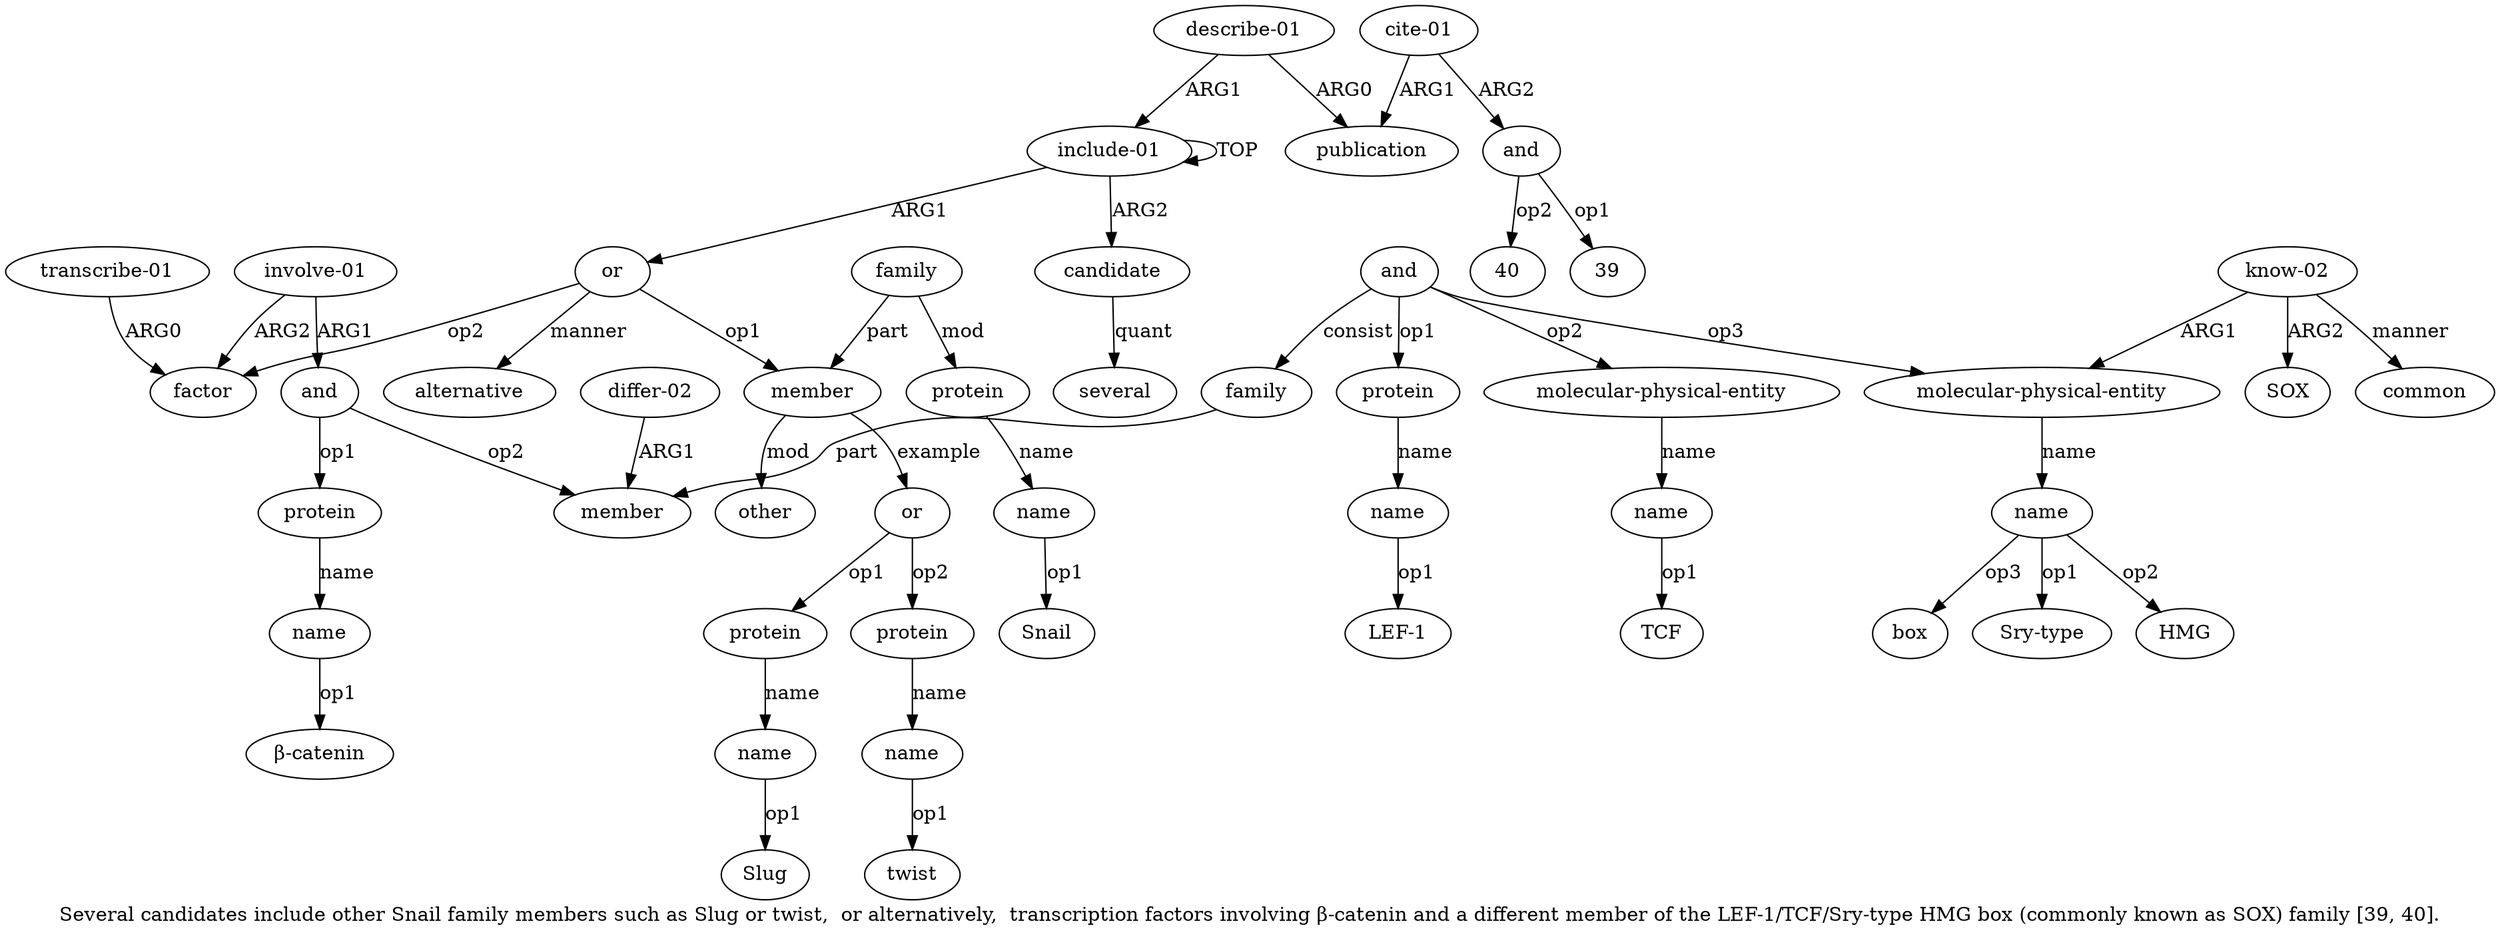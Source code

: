 digraph  {
	graph [label="Several candidates include other Snail family members such as Slug or twist,  or alternatively,  transcription factors involving \
β-catenin and a different member of the LEF-1/TCF/Sry-type HMG box (commonly known as SOX) family [39, 40]."];
	node [label="\N"];
	a20	 [color=black,
		gold_ind=20,
		gold_label=family,
		label=family,
		test_ind=20,
		test_label=family];
	a18	 [color=black,
		gold_ind=18,
		gold_label=member,
		label=member,
		test_ind=18,
		test_label=member];
	a20 -> a18 [key=0,
	color=black,
	gold_label=part,
	label=part,
	test_label=part];
a21 [color=black,
	gold_ind=21,
	gold_label=and,
	label=and,
	test_ind=21,
	test_label=and];
a21 -> a20 [key=0,
color=black,
gold_label=consist,
label=consist,
test_label=consist];
a22 [color=black,
gold_ind=22,
gold_label=protein,
label=protein,
test_ind=22,
test_label=protein];
a21 -> a22 [key=0,
color=black,
gold_label=op1,
label=op1,
test_label=op1];
a24 [color=black,
gold_ind=24,
gold_label="molecular-physical-entity",
label="molecular-physical-entity",
test_ind=24,
test_label="molecular-physical-entity"];
a21 -> a24 [key=0,
color=black,
gold_label=op2,
label=op2,
test_label=op2];
a26 [color=black,
gold_ind=26,
gold_label="molecular-physical-entity",
label="molecular-physical-entity",
test_ind=26,
test_label="molecular-physical-entity"];
a21 -> a26 [key=0,
color=black,
gold_label=op3,
label=op3,
test_label=op3];
a23 [color=black,
gold_ind=23,
gold_label=name,
label=name,
test_ind=23,
test_label=name];
a22 -> a23 [key=0,
color=black,
gold_label=name,
label=name,
test_label=name];
"a23 LEF-1" [color=black,
gold_ind=-1,
gold_label="LEF-1",
label="LEF-1",
test_ind=-1,
test_label="LEF-1"];
a23 -> "a23 LEF-1" [key=0,
color=black,
gold_label=op1,
label=op1,
test_label=op1];
a25 [color=black,
gold_ind=25,
gold_label=name,
label=name,
test_ind=25,
test_label=name];
a24 -> a25 [key=0,
color=black,
gold_label=name,
label=name,
test_label=name];
"a25 TCF" [color=black,
gold_ind=-1,
gold_label=TCF,
label=TCF,
test_ind=-1,
test_label=TCF];
a25 -> "a25 TCF" [key=0,
color=black,
gold_label=op1,
label=op1,
test_label=op1];
a27 [color=black,
gold_ind=27,
gold_label=name,
label=name,
test_ind=27,
test_label=name];
a26 -> a27 [key=0,
color=black,
gold_label=name,
label=name,
test_label=name];
"a27 box" [color=black,
gold_ind=-1,
gold_label=box,
label=box,
test_ind=-1,
test_label=box];
a27 -> "a27 box" [key=0,
color=black,
gold_label=op3,
label=op3,
test_label=op3];
"a27 Sry-type" [color=black,
gold_ind=-1,
gold_label="Sry-type",
label="Sry-type",
test_ind=-1,
test_label="Sry-type"];
a27 -> "a27 Sry-type" [key=0,
color=black,
gold_label=op1,
label=op1,
test_label=op1];
"a27 HMG" [color=black,
gold_ind=-1,
gold_label=HMG,
label=HMG,
test_ind=-1,
test_label=HMG];
a27 -> "a27 HMG" [key=0,
color=black,
gold_label=op2,
label=op2,
test_label=op2];
a28 [color=black,
gold_ind=28,
gold_label="know-02",
label="know-02",
test_ind=28,
test_label="know-02"];
a28 -> a26 [key=0,
color=black,
gold_label=ARG1,
label=ARG1,
test_label=ARG1];
a29 [color=black,
gold_ind=29,
gold_label=SOX,
label=SOX,
test_ind=29,
test_label=SOX];
a28 -> a29 [key=0,
color=black,
gold_label=ARG2,
label=ARG2,
test_label=ARG2];
a30 [color=black,
gold_ind=30,
gold_label=common,
label=common,
test_ind=30,
test_label=common];
a28 -> a30 [key=0,
color=black,
gold_label=manner,
label=manner,
test_label=manner];
"a11 twist" [color=black,
gold_ind=-1,
gold_label=twist,
label=twist,
test_ind=-1,
test_label=twist];
a31 [color=black,
gold_ind=31,
gold_label=alternative,
label=alternative,
test_ind=31,
test_label=alternative];
"a17 β-catenin" [color=black,
gold_ind=-1,
gold_label="β-catenin",
label="β-catenin",
test_ind=-1,
test_label="β-catenin"];
"a5 Snail" [color=black,
gold_ind=-1,
gold_label=Snail,
label=Snail,
test_ind=-1,
test_label=Snail];
a37 [color=black,
gold_ind=37,
gold_label=and,
label=and,
test_ind=37,
test_label=and];
"a37 40" [color=black,
gold_ind=-1,
gold_label=40,
label=40,
test_ind=-1,
test_label=40];
a37 -> "a37 40" [key=0,
color=black,
gold_label=op2,
label=op2,
test_label=op2];
"a37 39" [color=black,
gold_ind=-1,
gold_label=39,
label=39,
test_ind=-1,
test_label=39];
a37 -> "a37 39" [key=0,
color=black,
gold_label=op1,
label=op1,
test_label=op1];
a36 [color=black,
gold_ind=36,
gold_label="cite-01",
label="cite-01",
test_ind=36,
test_label="cite-01"];
a36 -> a37 [key=0,
color=black,
gold_label=ARG2,
label=ARG2,
test_label=ARG2];
a35 [color=black,
gold_ind=35,
gold_label=publication,
label=publication,
test_ind=35,
test_label=publication];
a36 -> a35 [key=0,
color=black,
gold_label=ARG1,
label=ARG1,
test_label=ARG1];
a33 [color=black,
gold_ind=33,
gold_label=several,
label=several,
test_ind=33,
test_label=several];
"a9 Slug" [color=black,
gold_ind=-1,
gold_label=Slug,
label=Slug,
test_ind=-1,
test_label=Slug];
a34 [color=black,
gold_ind=34,
gold_label="describe-01",
label="describe-01",
test_ind=34,
test_label="describe-01"];
a34 -> a35 [key=0,
color=black,
gold_label=ARG0,
label=ARG0,
test_label=ARG0];
a0 [color=black,
gold_ind=0,
gold_label="include-01",
label="include-01",
test_ind=0,
test_label="include-01"];
a34 -> a0 [key=0,
color=black,
gold_label=ARG1,
label=ARG1,
test_label=ARG1];
a32 [color=black,
gold_ind=32,
gold_label=candidate,
label=candidate,
test_ind=32,
test_label=candidate];
a32 -> a33 [key=0,
color=black,
gold_label=quant,
label=quant,
test_label=quant];
a15 [color=black,
gold_ind=15,
gold_label=and,
label=and,
test_ind=15,
test_label=and];
a16 [color=black,
gold_ind=16,
gold_label=protein,
label=protein,
test_ind=16,
test_label=protein];
a15 -> a16 [key=0,
color=black,
gold_label=op1,
label=op1,
test_label=op1];
a15 -> a18 [key=0,
color=black,
gold_label=op2,
label=op2,
test_label=op2];
a14 [color=black,
gold_ind=14,
gold_label="involve-01",
label="involve-01",
test_ind=14,
test_label="involve-01"];
a14 -> a15 [key=0,
color=black,
gold_label=ARG1,
label=ARG1,
test_label=ARG1];
a12 [color=black,
gold_ind=12,
gold_label=factor,
label=factor,
test_ind=12,
test_label=factor];
a14 -> a12 [key=0,
color=black,
gold_label=ARG2,
label=ARG2,
test_label=ARG2];
a17 [color=black,
gold_ind=17,
gold_label=name,
label=name,
test_ind=17,
test_label=name];
a17 -> "a17 β-catenin" [key=0,
color=black,
gold_label=op1,
label=op1,
test_label=op1];
a16 -> a17 [key=0,
color=black,
gold_label=name,
label=name,
test_label=name];
a11 [color=black,
gold_ind=11,
gold_label=name,
label=name,
test_ind=11,
test_label=name];
a11 -> "a11 twist" [key=0,
color=black,
gold_label=op1,
label=op1,
test_label=op1];
a10 [color=black,
gold_ind=10,
gold_label=protein,
label=protein,
test_ind=10,
test_label=protein];
a10 -> a11 [key=0,
color=black,
gold_label=name,
label=name,
test_label=name];
a13 [color=black,
gold_ind=13,
gold_label="transcribe-01",
label="transcribe-01",
test_ind=13,
test_label="transcribe-01"];
a13 -> a12 [key=0,
color=black,
gold_label=ARG0,
label=ARG0,
test_label=ARG0];
a19 [color=black,
gold_ind=19,
gold_label="differ-02",
label="differ-02",
test_ind=19,
test_label="differ-02"];
a19 -> a18 [key=0,
color=black,
gold_label=ARG1,
label=ARG1,
test_label=ARG1];
a1 [color=black,
gold_ind=1,
gold_label=or,
label=or,
test_ind=1,
test_label=or];
a1 -> a31 [key=0,
color=black,
gold_label=manner,
label=manner,
test_label=manner];
a1 -> a12 [key=0,
color=black,
gold_label=op2,
label=op2,
test_label=op2];
a2 [color=black,
gold_ind=2,
gold_label=member,
label=member,
test_ind=2,
test_label=member];
a1 -> a2 [key=0,
color=black,
gold_label=op1,
label=op1,
test_label=op1];
a0 -> a32 [key=0,
color=black,
gold_label=ARG2,
label=ARG2,
test_label=ARG2];
a0 -> a1 [key=0,
color=black,
gold_label=ARG1,
label=ARG1,
test_label=ARG1];
a0 -> a0 [key=0,
color=black,
gold_label=TOP,
label=TOP,
test_label=TOP];
a3 [color=black,
gold_ind=3,
gold_label=family,
label=family,
test_ind=3,
test_label=family];
a3 -> a2 [key=0,
color=black,
gold_label=part,
label=part,
test_label=part];
a4 [color=black,
gold_ind=4,
gold_label=protein,
label=protein,
test_ind=4,
test_label=protein];
a3 -> a4 [key=0,
color=black,
gold_label=mod,
label=mod,
test_label=mod];
a7 [color=black,
gold_ind=7,
gold_label=or,
label=or,
test_ind=7,
test_label=or];
a2 -> a7 [key=0,
color=black,
gold_label=example,
label=example,
test_label=example];
a6 [color=black,
gold_ind=6,
gold_label=other,
label=other,
test_ind=6,
test_label=other];
a2 -> a6 [key=0,
color=black,
gold_label=mod,
label=mod,
test_label=mod];
a5 [color=black,
gold_ind=5,
gold_label=name,
label=name,
test_ind=5,
test_label=name];
a5 -> "a5 Snail" [key=0,
color=black,
gold_label=op1,
label=op1,
test_label=op1];
a4 -> a5 [key=0,
color=black,
gold_label=name,
label=name,
test_label=name];
a7 -> a10 [key=0,
color=black,
gold_label=op2,
label=op2,
test_label=op2];
a8 [color=black,
gold_ind=8,
gold_label=protein,
label=protein,
test_ind=8,
test_label=protein];
a7 -> a8 [key=0,
color=black,
gold_label=op1,
label=op1,
test_label=op1];
a9 [color=black,
gold_ind=9,
gold_label=name,
label=name,
test_ind=9,
test_label=name];
a9 -> "a9 Slug" [key=0,
color=black,
gold_label=op1,
label=op1,
test_label=op1];
a8 -> a9 [key=0,
color=black,
gold_label=name,
label=name,
test_label=name];
}
